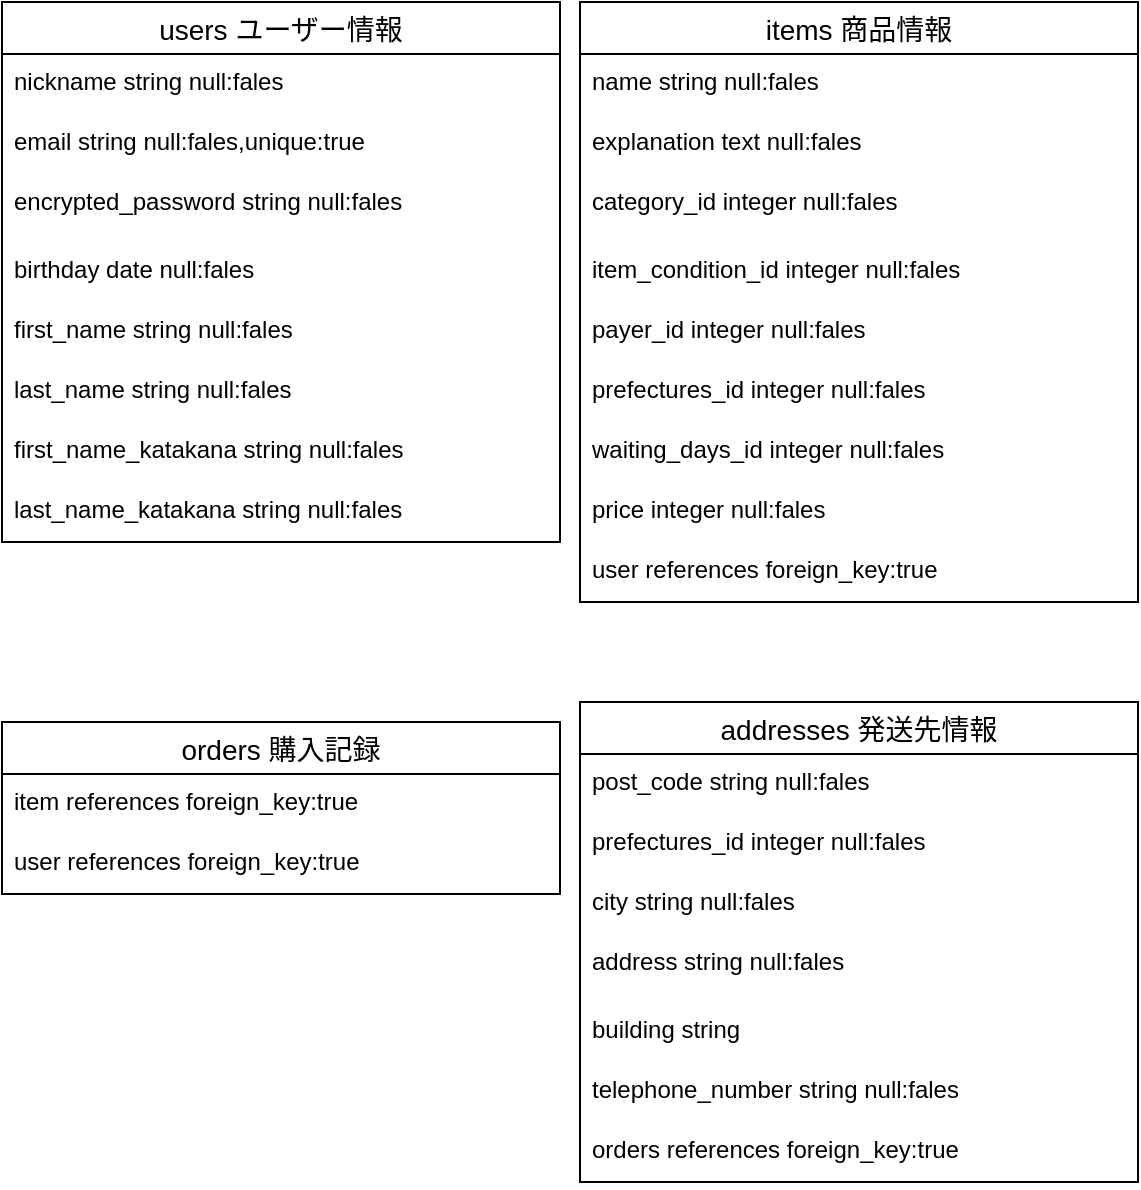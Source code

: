 <mxfile>
    <diagram id="nI6PjYXrK6ZsUgLP3Cfz" name="FURIMA-37873">
        <mxGraphModel dx="609" dy="570" grid="1" gridSize="10" guides="1" tooltips="1" connect="1" arrows="1" fold="1" page="1" pageScale="1" pageWidth="827" pageHeight="1169" math="0" shadow="0">
            <root>
                <mxCell id="0"/>
                <mxCell id="1" parent="0"/>
                <mxCell id="29" value="users ユーザー情報" style="swimlane;fontStyle=0;childLayout=stackLayout;horizontal=1;startSize=26;horizontalStack=0;resizeParent=1;resizeParentMax=0;resizeLast=0;collapsible=1;marginBottom=0;align=center;fontSize=14;" vertex="1" parent="1">
                    <mxGeometry x="41" y="40" width="279" height="270" as="geometry"/>
                </mxCell>
                <mxCell id="30" value="nickname string null:fales" style="text;strokeColor=none;fillColor=none;spacingLeft=4;spacingRight=4;overflow=hidden;rotatable=0;points=[[0,0.5],[1,0.5]];portConstraint=eastwest;fontSize=12;" vertex="1" parent="29">
                    <mxGeometry y="26" width="279" height="30" as="geometry"/>
                </mxCell>
                <mxCell id="31" value="email string null:fales,unique:true" style="text;strokeColor=none;fillColor=none;spacingLeft=4;spacingRight=4;overflow=hidden;rotatable=0;points=[[0,0.5],[1,0.5]];portConstraint=eastwest;fontSize=12;" vertex="1" parent="29">
                    <mxGeometry y="56" width="279" height="30" as="geometry"/>
                </mxCell>
                <mxCell id="32" value="encrypted_password string null:fales" style="text;strokeColor=none;fillColor=none;spacingLeft=4;spacingRight=4;overflow=hidden;rotatable=0;points=[[0,0.5],[1,0.5]];portConstraint=eastwest;fontSize=12;" vertex="1" parent="29">
                    <mxGeometry y="86" width="279" height="34" as="geometry"/>
                </mxCell>
                <mxCell id="38" value="birthday date null:fales" style="text;strokeColor=none;fillColor=none;spacingLeft=4;spacingRight=4;overflow=hidden;rotatable=0;points=[[0,0.5],[1,0.5]];portConstraint=eastwest;fontSize=12;" vertex="1" parent="29">
                    <mxGeometry y="120" width="279" height="30" as="geometry"/>
                </mxCell>
                <mxCell id="39" value="first_name string null:fales" style="text;strokeColor=none;fillColor=none;spacingLeft=4;spacingRight=4;overflow=hidden;rotatable=0;points=[[0,0.5],[1,0.5]];portConstraint=eastwest;fontSize=12;" vertex="1" parent="29">
                    <mxGeometry y="150" width="279" height="30" as="geometry"/>
                </mxCell>
                <mxCell id="36" value="last_name string null:fales" style="text;strokeColor=none;fillColor=none;spacingLeft=4;spacingRight=4;overflow=hidden;rotatable=0;points=[[0,0.5],[1,0.5]];portConstraint=eastwest;fontSize=12;" vertex="1" parent="29">
                    <mxGeometry y="180" width="279" height="30" as="geometry"/>
                </mxCell>
                <mxCell id="37" value="first_name_katakana string null:fales" style="text;strokeColor=none;fillColor=none;spacingLeft=4;spacingRight=4;overflow=hidden;rotatable=0;points=[[0,0.5],[1,0.5]];portConstraint=eastwest;fontSize=12;" vertex="1" parent="29">
                    <mxGeometry y="210" width="279" height="30" as="geometry"/>
                </mxCell>
                <mxCell id="40" value="last_name_katakana string null:fales" style="text;strokeColor=none;fillColor=none;spacingLeft=4;spacingRight=4;overflow=hidden;rotatable=0;points=[[0,0.5],[1,0.5]];portConstraint=eastwest;fontSize=12;" vertex="1" parent="29">
                    <mxGeometry y="240" width="279" height="30" as="geometry"/>
                </mxCell>
                <mxCell id="41" value="items 商品情報" style="swimlane;fontStyle=0;childLayout=stackLayout;horizontal=1;startSize=26;horizontalStack=0;resizeParent=1;resizeParentMax=0;resizeLast=0;collapsible=1;marginBottom=0;align=center;fontSize=14;" vertex="1" parent="1">
                    <mxGeometry x="330" y="40" width="279" height="300" as="geometry"/>
                </mxCell>
                <mxCell id="42" value="name string null:fales" style="text;strokeColor=none;fillColor=none;spacingLeft=4;spacingRight=4;overflow=hidden;rotatable=0;points=[[0,0.5],[1,0.5]];portConstraint=eastwest;fontSize=12;" vertex="1" parent="41">
                    <mxGeometry y="26" width="279" height="30" as="geometry"/>
                </mxCell>
                <mxCell id="43" value="explanation text null:fales" style="text;strokeColor=none;fillColor=none;spacingLeft=4;spacingRight=4;overflow=hidden;rotatable=0;points=[[0,0.5],[1,0.5]];portConstraint=eastwest;fontSize=12;" vertex="1" parent="41">
                    <mxGeometry y="56" width="279" height="30" as="geometry"/>
                </mxCell>
                <mxCell id="44" value="category_id integer null:fales" style="text;strokeColor=none;fillColor=none;spacingLeft=4;spacingRight=4;overflow=hidden;rotatable=0;points=[[0,0.5],[1,0.5]];portConstraint=eastwest;fontSize=12;" vertex="1" parent="41">
                    <mxGeometry y="86" width="279" height="34" as="geometry"/>
                </mxCell>
                <mxCell id="45" value="item_condition_id integer null:fales" style="text;strokeColor=none;fillColor=none;spacingLeft=4;spacingRight=4;overflow=hidden;rotatable=0;points=[[0,0.5],[1,0.5]];portConstraint=eastwest;fontSize=12;" vertex="1" parent="41">
                    <mxGeometry y="120" width="279" height="30" as="geometry"/>
                </mxCell>
                <mxCell id="46" value="payer_id integer null:fales" style="text;strokeColor=none;fillColor=none;spacingLeft=4;spacingRight=4;overflow=hidden;rotatable=0;points=[[0,0.5],[1,0.5]];portConstraint=eastwest;fontSize=12;" vertex="1" parent="41">
                    <mxGeometry y="150" width="279" height="30" as="geometry"/>
                </mxCell>
                <mxCell id="47" value="prefectures_id integer null:fales" style="text;strokeColor=none;fillColor=none;spacingLeft=4;spacingRight=4;overflow=hidden;rotatable=0;points=[[0,0.5],[1,0.5]];portConstraint=eastwest;fontSize=12;" vertex="1" parent="41">
                    <mxGeometry y="180" width="279" height="30" as="geometry"/>
                </mxCell>
                <mxCell id="48" value="waiting_days_id integer null:fales" style="text;strokeColor=none;fillColor=none;spacingLeft=4;spacingRight=4;overflow=hidden;rotatable=0;points=[[0,0.5],[1,0.5]];portConstraint=eastwest;fontSize=12;" vertex="1" parent="41">
                    <mxGeometry y="210" width="279" height="30" as="geometry"/>
                </mxCell>
                <mxCell id="50" value="price integer null:fales" style="text;strokeColor=none;fillColor=none;spacingLeft=4;spacingRight=4;overflow=hidden;rotatable=0;points=[[0,0.5],[1,0.5]];portConstraint=eastwest;fontSize=12;" vertex="1" parent="41">
                    <mxGeometry y="240" width="279" height="30" as="geometry"/>
                </mxCell>
                <mxCell id="49" value="user references foreign_key:true" style="text;strokeColor=none;fillColor=none;spacingLeft=4;spacingRight=4;overflow=hidden;rotatable=0;points=[[0,0.5],[1,0.5]];portConstraint=eastwest;fontSize=12;" vertex="1" parent="41">
                    <mxGeometry y="270" width="279" height="30" as="geometry"/>
                </mxCell>
                <mxCell id="51" value="addresses 発送先情報" style="swimlane;fontStyle=0;childLayout=stackLayout;horizontal=1;startSize=26;horizontalStack=0;resizeParent=1;resizeParentMax=0;resizeLast=0;collapsible=1;marginBottom=0;align=center;fontSize=14;" vertex="1" parent="1">
                    <mxGeometry x="330" y="390" width="279" height="240" as="geometry"/>
                </mxCell>
                <mxCell id="52" value="post_code string null:fales" style="text;strokeColor=none;fillColor=none;spacingLeft=4;spacingRight=4;overflow=hidden;rotatable=0;points=[[0,0.5],[1,0.5]];portConstraint=eastwest;fontSize=12;" vertex="1" parent="51">
                    <mxGeometry y="26" width="279" height="30" as="geometry"/>
                </mxCell>
                <mxCell id="53" value="prefectures_id integer null:fales" style="text;strokeColor=none;fillColor=none;spacingLeft=4;spacingRight=4;overflow=hidden;rotatable=0;points=[[0,0.5],[1,0.5]];portConstraint=eastwest;fontSize=12;" vertex="1" parent="51">
                    <mxGeometry y="56" width="279" height="30" as="geometry"/>
                </mxCell>
                <mxCell id="55" value="city string null:fales" style="text;strokeColor=none;fillColor=none;spacingLeft=4;spacingRight=4;overflow=hidden;rotatable=0;points=[[0,0.5],[1,0.5]];portConstraint=eastwest;fontSize=12;" vertex="1" parent="51">
                    <mxGeometry y="86" width="279" height="30" as="geometry"/>
                </mxCell>
                <mxCell id="54" value="address string null:fales" style="text;strokeColor=none;fillColor=none;spacingLeft=4;spacingRight=4;overflow=hidden;rotatable=0;points=[[0,0.5],[1,0.5]];portConstraint=eastwest;fontSize=12;" vertex="1" parent="51">
                    <mxGeometry y="116" width="279" height="34" as="geometry"/>
                </mxCell>
                <mxCell id="56" value="building string" style="text;strokeColor=none;fillColor=none;spacingLeft=4;spacingRight=4;overflow=hidden;rotatable=0;points=[[0,0.5],[1,0.5]];portConstraint=eastwest;fontSize=12;" vertex="1" parent="51">
                    <mxGeometry y="150" width="279" height="30" as="geometry"/>
                </mxCell>
                <mxCell id="57" value="telephone_number string null:fales" style="text;strokeColor=none;fillColor=none;spacingLeft=4;spacingRight=4;overflow=hidden;rotatable=0;points=[[0,0.5],[1,0.5]];portConstraint=eastwest;fontSize=12;" vertex="1" parent="51">
                    <mxGeometry y="180" width="279" height="30" as="geometry"/>
                </mxCell>
                <mxCell id="58" value="orders references foreign_key:true" style="text;strokeColor=none;fillColor=none;spacingLeft=4;spacingRight=4;overflow=hidden;rotatable=0;points=[[0,0.5],[1,0.5]];portConstraint=eastwest;fontSize=12;" vertex="1" parent="51">
                    <mxGeometry y="210" width="279" height="30" as="geometry"/>
                </mxCell>
                <mxCell id="60" value="orders 購入記録" style="swimlane;fontStyle=0;childLayout=stackLayout;horizontal=1;startSize=26;horizontalStack=0;resizeParent=1;resizeParentMax=0;resizeLast=0;collapsible=1;marginBottom=0;align=center;fontSize=14;" vertex="1" parent="1">
                    <mxGeometry x="41" y="400" width="279" height="86" as="geometry"/>
                </mxCell>
                <mxCell id="61" value="item references foreign_key:true" style="text;strokeColor=none;fillColor=none;spacingLeft=4;spacingRight=4;overflow=hidden;rotatable=0;points=[[0,0.5],[1,0.5]];portConstraint=eastwest;fontSize=12;" vertex="1" parent="60">
                    <mxGeometry y="26" width="279" height="30" as="geometry"/>
                </mxCell>
                <mxCell id="62" value="user references foreign_key:true" style="text;strokeColor=none;fillColor=none;spacingLeft=4;spacingRight=4;overflow=hidden;rotatable=0;points=[[0,0.5],[1,0.5]];portConstraint=eastwest;fontSize=12;" vertex="1" parent="60">
                    <mxGeometry y="56" width="279" height="30" as="geometry"/>
                </mxCell>
            </root>
        </mxGraphModel>
    </diagram>
</mxfile>